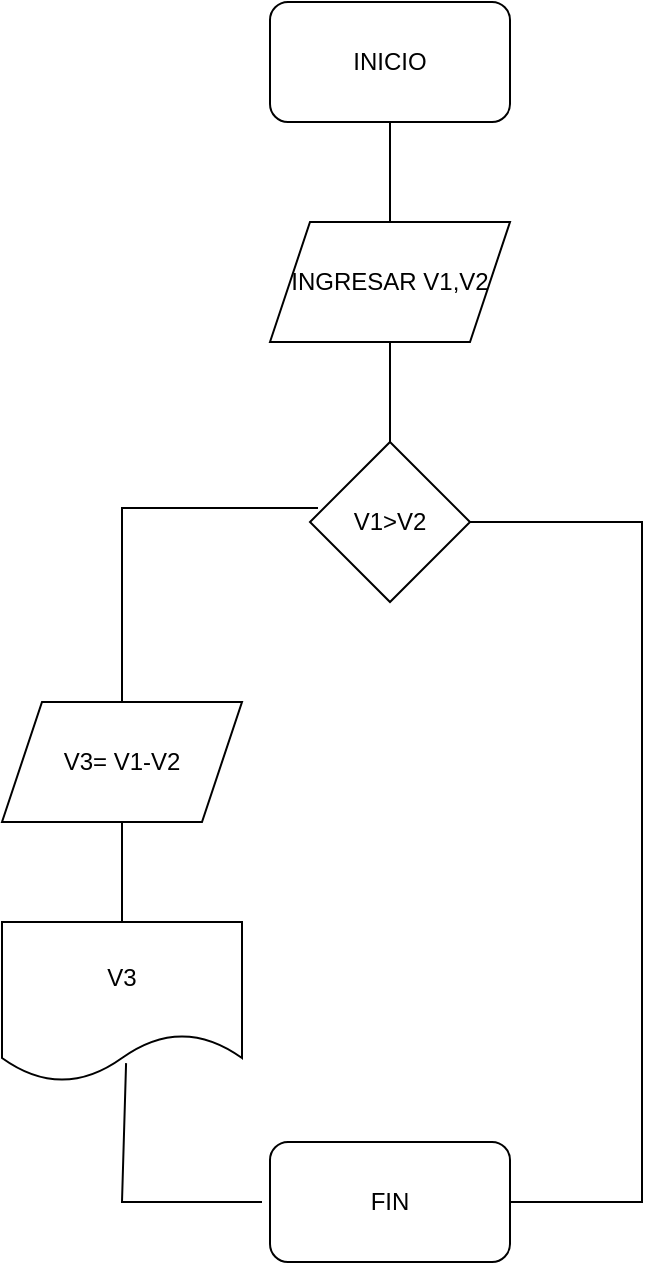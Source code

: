 <mxfile version="17.4.4" type="device"><diagram id="lQ6d8PdrECcfEW2R-ldP" name="Page-1"><mxGraphModel dx="1038" dy="547" grid="1" gridSize="10" guides="1" tooltips="1" connect="1" arrows="1" fold="1" page="1" pageScale="1" pageWidth="827" pageHeight="1169" math="0" shadow="0"><root><mxCell id="0"/><mxCell id="1" parent="0"/><mxCell id="kjAsY8SzeLQJ99z-ylZs-1" value="INICIO" style="rounded=1;whiteSpace=wrap;html=1;" vertex="1" parent="1"><mxGeometry x="354" y="70" width="120" height="60" as="geometry"/></mxCell><mxCell id="kjAsY8SzeLQJ99z-ylZs-2" value="INGRESAR V1,V2" style="shape=parallelogram;perimeter=parallelogramPerimeter;whiteSpace=wrap;html=1;fixedSize=1;" vertex="1" parent="1"><mxGeometry x="354" y="180" width="120" height="60" as="geometry"/></mxCell><mxCell id="kjAsY8SzeLQJ99z-ylZs-3" value="V1&amp;gt;V2" style="rhombus;whiteSpace=wrap;html=1;" vertex="1" parent="1"><mxGeometry x="374" y="290" width="80" height="80" as="geometry"/></mxCell><mxCell id="kjAsY8SzeLQJ99z-ylZs-4" value="V3= V1-V2" style="shape=parallelogram;perimeter=parallelogramPerimeter;whiteSpace=wrap;html=1;fixedSize=1;" vertex="1" parent="1"><mxGeometry x="220" y="420" width="120" height="60" as="geometry"/></mxCell><mxCell id="kjAsY8SzeLQJ99z-ylZs-5" value="V3" style="shape=document;whiteSpace=wrap;html=1;boundedLbl=1;" vertex="1" parent="1"><mxGeometry x="220" y="530" width="120" height="80" as="geometry"/></mxCell><mxCell id="kjAsY8SzeLQJ99z-ylZs-6" value="" style="endArrow=none;html=1;rounded=0;" edge="1" parent="1" source="kjAsY8SzeLQJ99z-ylZs-5"><mxGeometry width="50" height="50" relative="1" as="geometry"><mxPoint x="280" y="509.289" as="sourcePoint"/><mxPoint x="280" y="480" as="targetPoint"/></mxGeometry></mxCell><mxCell id="kjAsY8SzeLQJ99z-ylZs-7" value="" style="endArrow=none;html=1;rounded=0;exitX=0.5;exitY=0;exitDx=0;exitDy=0;exitPerimeter=0;entryX=0.05;entryY=0.412;entryDx=0;entryDy=0;entryPerimeter=0;" edge="1" parent="1" source="kjAsY8SzeLQJ99z-ylZs-4" target="kjAsY8SzeLQJ99z-ylZs-3"><mxGeometry width="50" height="50" relative="1" as="geometry"><mxPoint x="260" y="420" as="sourcePoint"/><mxPoint x="290" y="320" as="targetPoint"/><Array as="points"><mxPoint x="280" y="323"/></Array></mxGeometry></mxCell><mxCell id="kjAsY8SzeLQJ99z-ylZs-8" value="FIN" style="rounded=1;whiteSpace=wrap;html=1;" vertex="1" parent="1"><mxGeometry x="354" y="640" width="120" height="60" as="geometry"/></mxCell><mxCell id="kjAsY8SzeLQJ99z-ylZs-9" value="" style="endArrow=none;html=1;rounded=0;entryX=0.517;entryY=0.882;entryDx=0;entryDy=0;entryPerimeter=0;" edge="1" parent="1" target="kjAsY8SzeLQJ99z-ylZs-5"><mxGeometry width="50" height="50" relative="1" as="geometry"><mxPoint x="350" y="670" as="sourcePoint"/><mxPoint x="310" y="620" as="targetPoint"/><Array as="points"><mxPoint x="280" y="670"/></Array></mxGeometry></mxCell><mxCell id="kjAsY8SzeLQJ99z-ylZs-10" value="" style="endArrow=none;html=1;rounded=0;exitX=1;exitY=0.5;exitDx=0;exitDy=0;entryX=1;entryY=0.5;entryDx=0;entryDy=0;" edge="1" parent="1" source="kjAsY8SzeLQJ99z-ylZs-3" target="kjAsY8SzeLQJ99z-ylZs-8"><mxGeometry width="50" height="50" relative="1" as="geometry"><mxPoint x="454" y="340" as="sourcePoint"/><mxPoint x="504" y="290" as="targetPoint"/><Array as="points"><mxPoint x="540" y="330"/><mxPoint x="540" y="670"/></Array></mxGeometry></mxCell><mxCell id="kjAsY8SzeLQJ99z-ylZs-11" value="" style="endArrow=none;html=1;rounded=0;entryX=0.5;entryY=1;entryDx=0;entryDy=0;exitX=0.5;exitY=0;exitDx=0;exitDy=0;" edge="1" parent="1" source="kjAsY8SzeLQJ99z-ylZs-3" target="kjAsY8SzeLQJ99z-ylZs-2"><mxGeometry width="50" height="50" relative="1" as="geometry"><mxPoint x="400" y="290" as="sourcePoint"/><mxPoint x="450" y="240" as="targetPoint"/></mxGeometry></mxCell><mxCell id="kjAsY8SzeLQJ99z-ylZs-12" value="" style="endArrow=none;html=1;rounded=0;exitX=0.5;exitY=0;exitDx=0;exitDy=0;" edge="1" parent="1" source="kjAsY8SzeLQJ99z-ylZs-2" target="kjAsY8SzeLQJ99z-ylZs-1"><mxGeometry width="50" height="50" relative="1" as="geometry"><mxPoint x="420" y="180" as="sourcePoint"/><mxPoint x="470" y="130" as="targetPoint"/></mxGeometry></mxCell></root></mxGraphModel></diagram></mxfile>